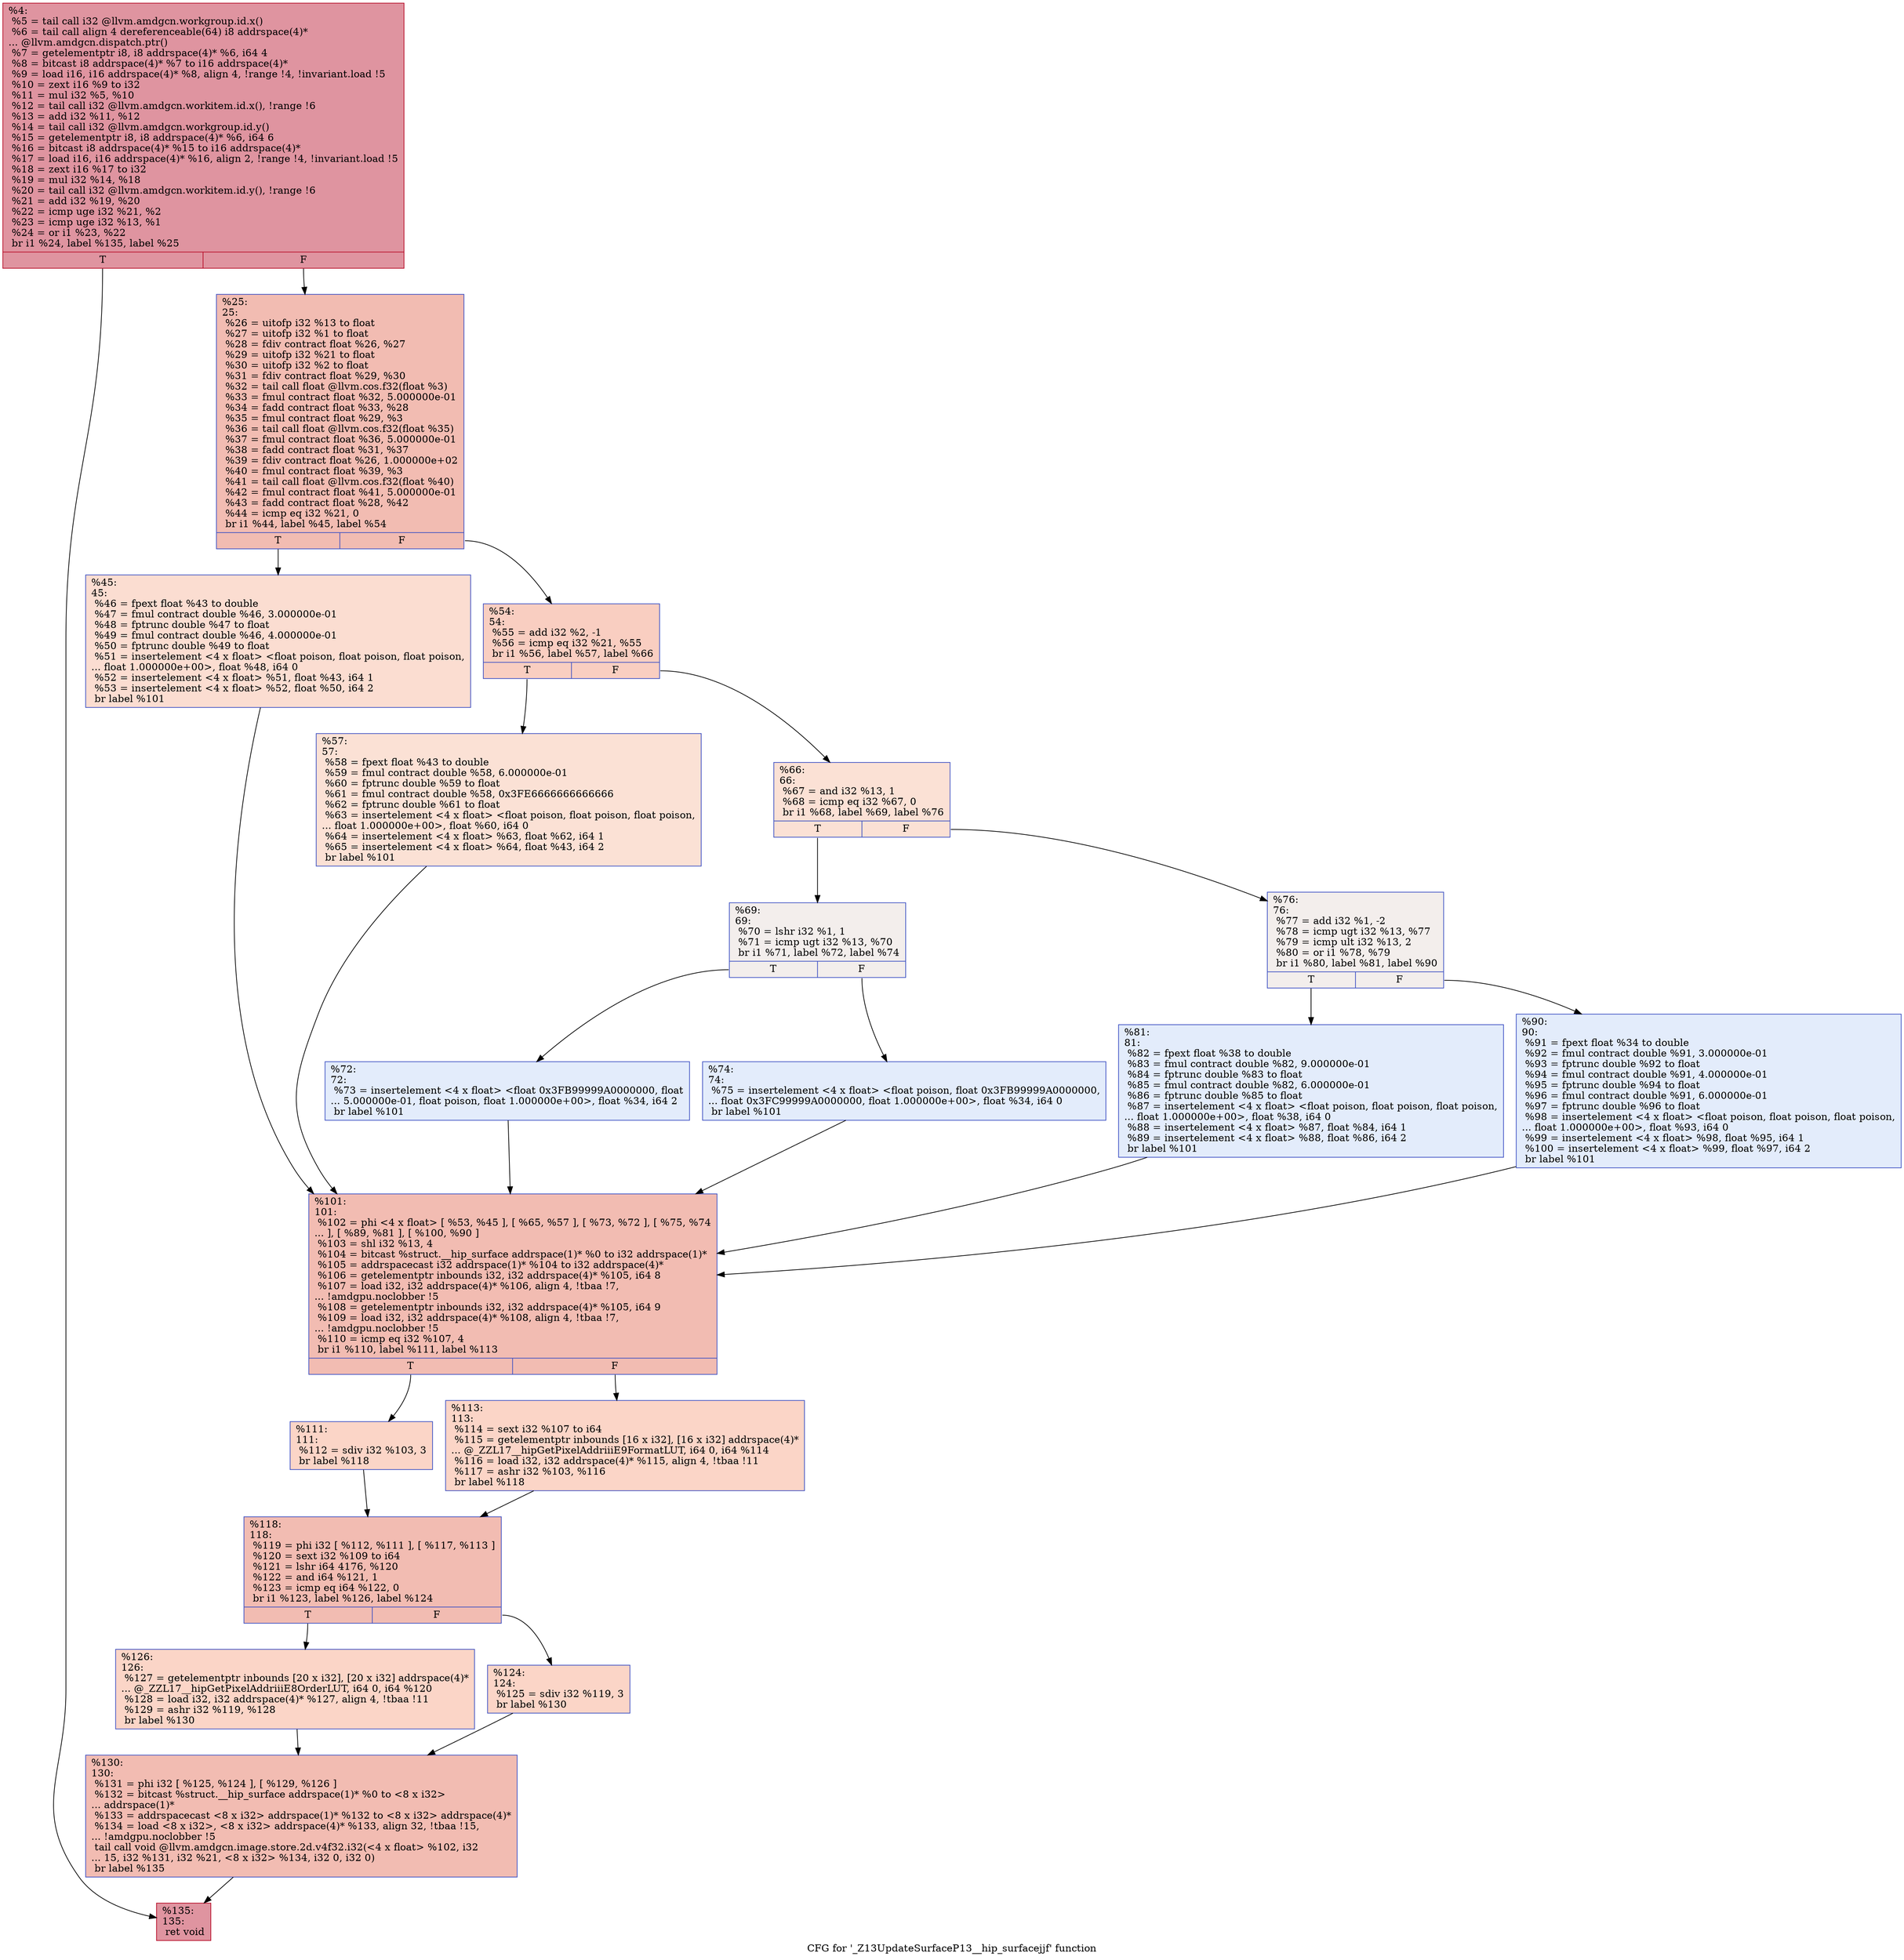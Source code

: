 digraph "CFG for '_Z13UpdateSurfaceP13__hip_surfacejjf' function" {
	label="CFG for '_Z13UpdateSurfaceP13__hip_surfacejjf' function";

	Node0x50e0650 [shape=record,color="#b70d28ff", style=filled, fillcolor="#b70d2870",label="{%4:\l  %5 = tail call i32 @llvm.amdgcn.workgroup.id.x()\l  %6 = tail call align 4 dereferenceable(64) i8 addrspace(4)*\l... @llvm.amdgcn.dispatch.ptr()\l  %7 = getelementptr i8, i8 addrspace(4)* %6, i64 4\l  %8 = bitcast i8 addrspace(4)* %7 to i16 addrspace(4)*\l  %9 = load i16, i16 addrspace(4)* %8, align 4, !range !4, !invariant.load !5\l  %10 = zext i16 %9 to i32\l  %11 = mul i32 %5, %10\l  %12 = tail call i32 @llvm.amdgcn.workitem.id.x(), !range !6\l  %13 = add i32 %11, %12\l  %14 = tail call i32 @llvm.amdgcn.workgroup.id.y()\l  %15 = getelementptr i8, i8 addrspace(4)* %6, i64 6\l  %16 = bitcast i8 addrspace(4)* %15 to i16 addrspace(4)*\l  %17 = load i16, i16 addrspace(4)* %16, align 2, !range !4, !invariant.load !5\l  %18 = zext i16 %17 to i32\l  %19 = mul i32 %14, %18\l  %20 = tail call i32 @llvm.amdgcn.workitem.id.y(), !range !6\l  %21 = add i32 %19, %20\l  %22 = icmp uge i32 %21, %2\l  %23 = icmp uge i32 %13, %1\l  %24 = or i1 %23, %22\l  br i1 %24, label %135, label %25\l|{<s0>T|<s1>F}}"];
	Node0x50e0650:s0 -> Node0x50e4530;
	Node0x50e0650:s1 -> Node0x50e45c0;
	Node0x50e45c0 [shape=record,color="#3d50c3ff", style=filled, fillcolor="#e1675170",label="{%25:\l25:                                               \l  %26 = uitofp i32 %13 to float\l  %27 = uitofp i32 %1 to float\l  %28 = fdiv contract float %26, %27\l  %29 = uitofp i32 %21 to float\l  %30 = uitofp i32 %2 to float\l  %31 = fdiv contract float %29, %30\l  %32 = tail call float @llvm.cos.f32(float %3)\l  %33 = fmul contract float %32, 5.000000e-01\l  %34 = fadd contract float %33, %28\l  %35 = fmul contract float %29, %3\l  %36 = tail call float @llvm.cos.f32(float %35)\l  %37 = fmul contract float %36, 5.000000e-01\l  %38 = fadd contract float %31, %37\l  %39 = fdiv contract float %26, 1.000000e+02\l  %40 = fmul contract float %39, %3\l  %41 = tail call float @llvm.cos.f32(float %40)\l  %42 = fmul contract float %41, 5.000000e-01\l  %43 = fadd contract float %28, %42\l  %44 = icmp eq i32 %21, 0\l  br i1 %44, label %45, label %54\l|{<s0>T|<s1>F}}"];
	Node0x50e45c0:s0 -> Node0x50e5ee0;
	Node0x50e45c0:s1 -> Node0x50e5f70;
	Node0x50e5ee0 [shape=record,color="#3d50c3ff", style=filled, fillcolor="#f7b39670",label="{%45:\l45:                                               \l  %46 = fpext float %43 to double\l  %47 = fmul contract double %46, 3.000000e-01\l  %48 = fptrunc double %47 to float\l  %49 = fmul contract double %46, 4.000000e-01\l  %50 = fptrunc double %49 to float\l  %51 = insertelement \<4 x float\> \<float poison, float poison, float poison,\l... float 1.000000e+00\>, float %48, i64 0\l  %52 = insertelement \<4 x float\> %51, float %43, i64 1\l  %53 = insertelement \<4 x float\> %52, float %50, i64 2\l  br label %101\l}"];
	Node0x50e5ee0 -> Node0x50e72e0;
	Node0x50e5f70 [shape=record,color="#3d50c3ff", style=filled, fillcolor="#f2907270",label="{%54:\l54:                                               \l  %55 = add i32 %2, -1\l  %56 = icmp eq i32 %21, %55\l  br i1 %56, label %57, label %66\l|{<s0>T|<s1>F}}"];
	Node0x50e5f70:s0 -> Node0x50e7530;
	Node0x50e5f70:s1 -> Node0x50e7580;
	Node0x50e7530 [shape=record,color="#3d50c3ff", style=filled, fillcolor="#f7bca170",label="{%57:\l57:                                               \l  %58 = fpext float %43 to double\l  %59 = fmul contract double %58, 6.000000e-01\l  %60 = fptrunc double %59 to float\l  %61 = fmul contract double %58, 0x3FE6666666666666\l  %62 = fptrunc double %61 to float\l  %63 = insertelement \<4 x float\> \<float poison, float poison, float poison,\l... float 1.000000e+00\>, float %60, i64 0\l  %64 = insertelement \<4 x float\> %63, float %62, i64 1\l  %65 = insertelement \<4 x float\> %64, float %43, i64 2\l  br label %101\l}"];
	Node0x50e7530 -> Node0x50e72e0;
	Node0x50e7580 [shape=record,color="#3d50c3ff", style=filled, fillcolor="#f7bca170",label="{%66:\l66:                                               \l  %67 = and i32 %13, 1\l  %68 = icmp eq i32 %67, 0\l  br i1 %68, label %69, label %76\l|{<s0>T|<s1>F}}"];
	Node0x50e7580:s0 -> Node0x50e4d10;
	Node0x50e7580:s1 -> Node0x50e7f70;
	Node0x50e4d10 [shape=record,color="#3d50c3ff", style=filled, fillcolor="#e3d9d370",label="{%69:\l69:                                               \l  %70 = lshr i32 %1, 1\l  %71 = icmp ugt i32 %13, %70\l  br i1 %71, label %72, label %74\l|{<s0>T|<s1>F}}"];
	Node0x50e4d10:s0 -> Node0x50e81d0;
	Node0x50e4d10:s1 -> Node0x50e8220;
	Node0x50e81d0 [shape=record,color="#3d50c3ff", style=filled, fillcolor="#bfd3f670",label="{%72:\l72:                                               \l  %73 = insertelement \<4 x float\> \<float 0x3FB99999A0000000, float\l... 5.000000e-01, float poison, float 1.000000e+00\>, float %34, i64 2\l  br label %101\l}"];
	Node0x50e81d0 -> Node0x50e72e0;
	Node0x50e8220 [shape=record,color="#3d50c3ff", style=filled, fillcolor="#bfd3f670",label="{%74:\l74:                                               \l  %75 = insertelement \<4 x float\> \<float poison, float 0x3FB99999A0000000,\l... float 0x3FC99999A0000000, float 1.000000e+00\>, float %34, i64 0\l  br label %101\l}"];
	Node0x50e8220 -> Node0x50e72e0;
	Node0x50e7f70 [shape=record,color="#3d50c3ff", style=filled, fillcolor="#e3d9d370",label="{%76:\l76:                                               \l  %77 = add i32 %1, -2\l  %78 = icmp ugt i32 %13, %77\l  %79 = icmp ult i32 %13, 2\l  %80 = or i1 %78, %79\l  br i1 %80, label %81, label %90\l|{<s0>T|<s1>F}}"];
	Node0x50e7f70:s0 -> Node0x50e8950;
	Node0x50e7f70:s1 -> Node0x50e89a0;
	Node0x50e8950 [shape=record,color="#3d50c3ff", style=filled, fillcolor="#bfd3f670",label="{%81:\l81:                                               \l  %82 = fpext float %38 to double\l  %83 = fmul contract double %82, 9.000000e-01\l  %84 = fptrunc double %83 to float\l  %85 = fmul contract double %82, 6.000000e-01\l  %86 = fptrunc double %85 to float\l  %87 = insertelement \<4 x float\> \<float poison, float poison, float poison,\l... float 1.000000e+00\>, float %38, i64 0\l  %88 = insertelement \<4 x float\> %87, float %84, i64 1\l  %89 = insertelement \<4 x float\> %88, float %86, i64 2\l  br label %101\l}"];
	Node0x50e8950 -> Node0x50e72e0;
	Node0x50e89a0 [shape=record,color="#3d50c3ff", style=filled, fillcolor="#bfd3f670",label="{%90:\l90:                                               \l  %91 = fpext float %34 to double\l  %92 = fmul contract double %91, 3.000000e-01\l  %93 = fptrunc double %92 to float\l  %94 = fmul contract double %91, 4.000000e-01\l  %95 = fptrunc double %94 to float\l  %96 = fmul contract double %91, 6.000000e-01\l  %97 = fptrunc double %96 to float\l  %98 = insertelement \<4 x float\> \<float poison, float poison, float poison,\l... float 1.000000e+00\>, float %93, i64 0\l  %99 = insertelement \<4 x float\> %98, float %95, i64 1\l  %100 = insertelement \<4 x float\> %99, float %97, i64 2\l  br label %101\l}"];
	Node0x50e89a0 -> Node0x50e72e0;
	Node0x50e72e0 [shape=record,color="#3d50c3ff", style=filled, fillcolor="#e1675170",label="{%101:\l101:                                              \l  %102 = phi \<4 x float\> [ %53, %45 ], [ %65, %57 ], [ %73, %72 ], [ %75, %74\l... ], [ %89, %81 ], [ %100, %90 ]\l  %103 = shl i32 %13, 4\l  %104 = bitcast %struct.__hip_surface addrspace(1)* %0 to i32 addrspace(1)*\l  %105 = addrspacecast i32 addrspace(1)* %104 to i32 addrspace(4)*\l  %106 = getelementptr inbounds i32, i32 addrspace(4)* %105, i64 8\l  %107 = load i32, i32 addrspace(4)* %106, align 4, !tbaa !7,\l... !amdgpu.noclobber !5\l  %108 = getelementptr inbounds i32, i32 addrspace(4)* %105, i64 9\l  %109 = load i32, i32 addrspace(4)* %108, align 4, !tbaa !7,\l... !amdgpu.noclobber !5\l  %110 = icmp eq i32 %107, 4\l  br i1 %110, label %111, label %113\l|{<s0>T|<s1>F}}"];
	Node0x50e72e0:s0 -> Node0x50ea340;
	Node0x50e72e0:s1 -> Node0x50ea3d0;
	Node0x50ea340 [shape=record,color="#3d50c3ff", style=filled, fillcolor="#f5a08170",label="{%111:\l111:                                              \l  %112 = sdiv i32 %103, 3\l  br label %118\l}"];
	Node0x50ea340 -> Node0x50ea5a0;
	Node0x50ea3d0 [shape=record,color="#3d50c3ff", style=filled, fillcolor="#f5a08170",label="{%113:\l113:                                              \l  %114 = sext i32 %107 to i64\l  %115 = getelementptr inbounds [16 x i32], [16 x i32] addrspace(4)*\l... @_ZZL17__hipGetPixelAddriiiE9FormatLUT, i64 0, i64 %114\l  %116 = load i32, i32 addrspace(4)* %115, align 4, !tbaa !11\l  %117 = ashr i32 %103, %116\l  br label %118\l}"];
	Node0x50ea3d0 -> Node0x50ea5a0;
	Node0x50ea5a0 [shape=record,color="#3d50c3ff", style=filled, fillcolor="#e1675170",label="{%118:\l118:                                              \l  %119 = phi i32 [ %112, %111 ], [ %117, %113 ]\l  %120 = sext i32 %109 to i64\l  %121 = lshr i64 4176, %120\l  %122 = and i64 %121, 1\l  %123 = icmp eq i64 %122, 0\l  br i1 %123, label %126, label %124\l|{<s0>T|<s1>F}}"];
	Node0x50ea5a0:s0 -> Node0x50ead20;
	Node0x50ea5a0:s1 -> Node0x50ead70;
	Node0x50ead70 [shape=record,color="#3d50c3ff", style=filled, fillcolor="#f5a08170",label="{%124:\l124:                                              \l  %125 = sdiv i32 %119, 3\l  br label %130\l}"];
	Node0x50ead70 -> Node0x50eaf40;
	Node0x50ead20 [shape=record,color="#3d50c3ff", style=filled, fillcolor="#f5a08170",label="{%126:\l126:                                              \l  %127 = getelementptr inbounds [20 x i32], [20 x i32] addrspace(4)*\l... @_ZZL17__hipGetPixelAddriiiE8OrderLUT, i64 0, i64 %120\l  %128 = load i32, i32 addrspace(4)* %127, align 4, !tbaa !11\l  %129 = ashr i32 %119, %128\l  br label %130\l}"];
	Node0x50ead20 -> Node0x50eaf40;
	Node0x50eaf40 [shape=record,color="#3d50c3ff", style=filled, fillcolor="#e1675170",label="{%130:\l130:                                              \l  %131 = phi i32 [ %125, %124 ], [ %129, %126 ]\l  %132 = bitcast %struct.__hip_surface addrspace(1)* %0 to \<8 x i32\>\l... addrspace(1)*\l  %133 = addrspacecast \<8 x i32\> addrspace(1)* %132 to \<8 x i32\> addrspace(4)*\l  %134 = load \<8 x i32\>, \<8 x i32\> addrspace(4)* %133, align 32, !tbaa !15,\l... !amdgpu.noclobber !5\l  tail call void @llvm.amdgcn.image.store.2d.v4f32.i32(\<4 x float\> %102, i32\l... 15, i32 %131, i32 %21, \<8 x i32\> %134, i32 0, i32 0)\l  br label %135\l}"];
	Node0x50eaf40 -> Node0x50e4530;
	Node0x50e4530 [shape=record,color="#b70d28ff", style=filled, fillcolor="#b70d2870",label="{%135:\l135:                                              \l  ret void\l}"];
}
